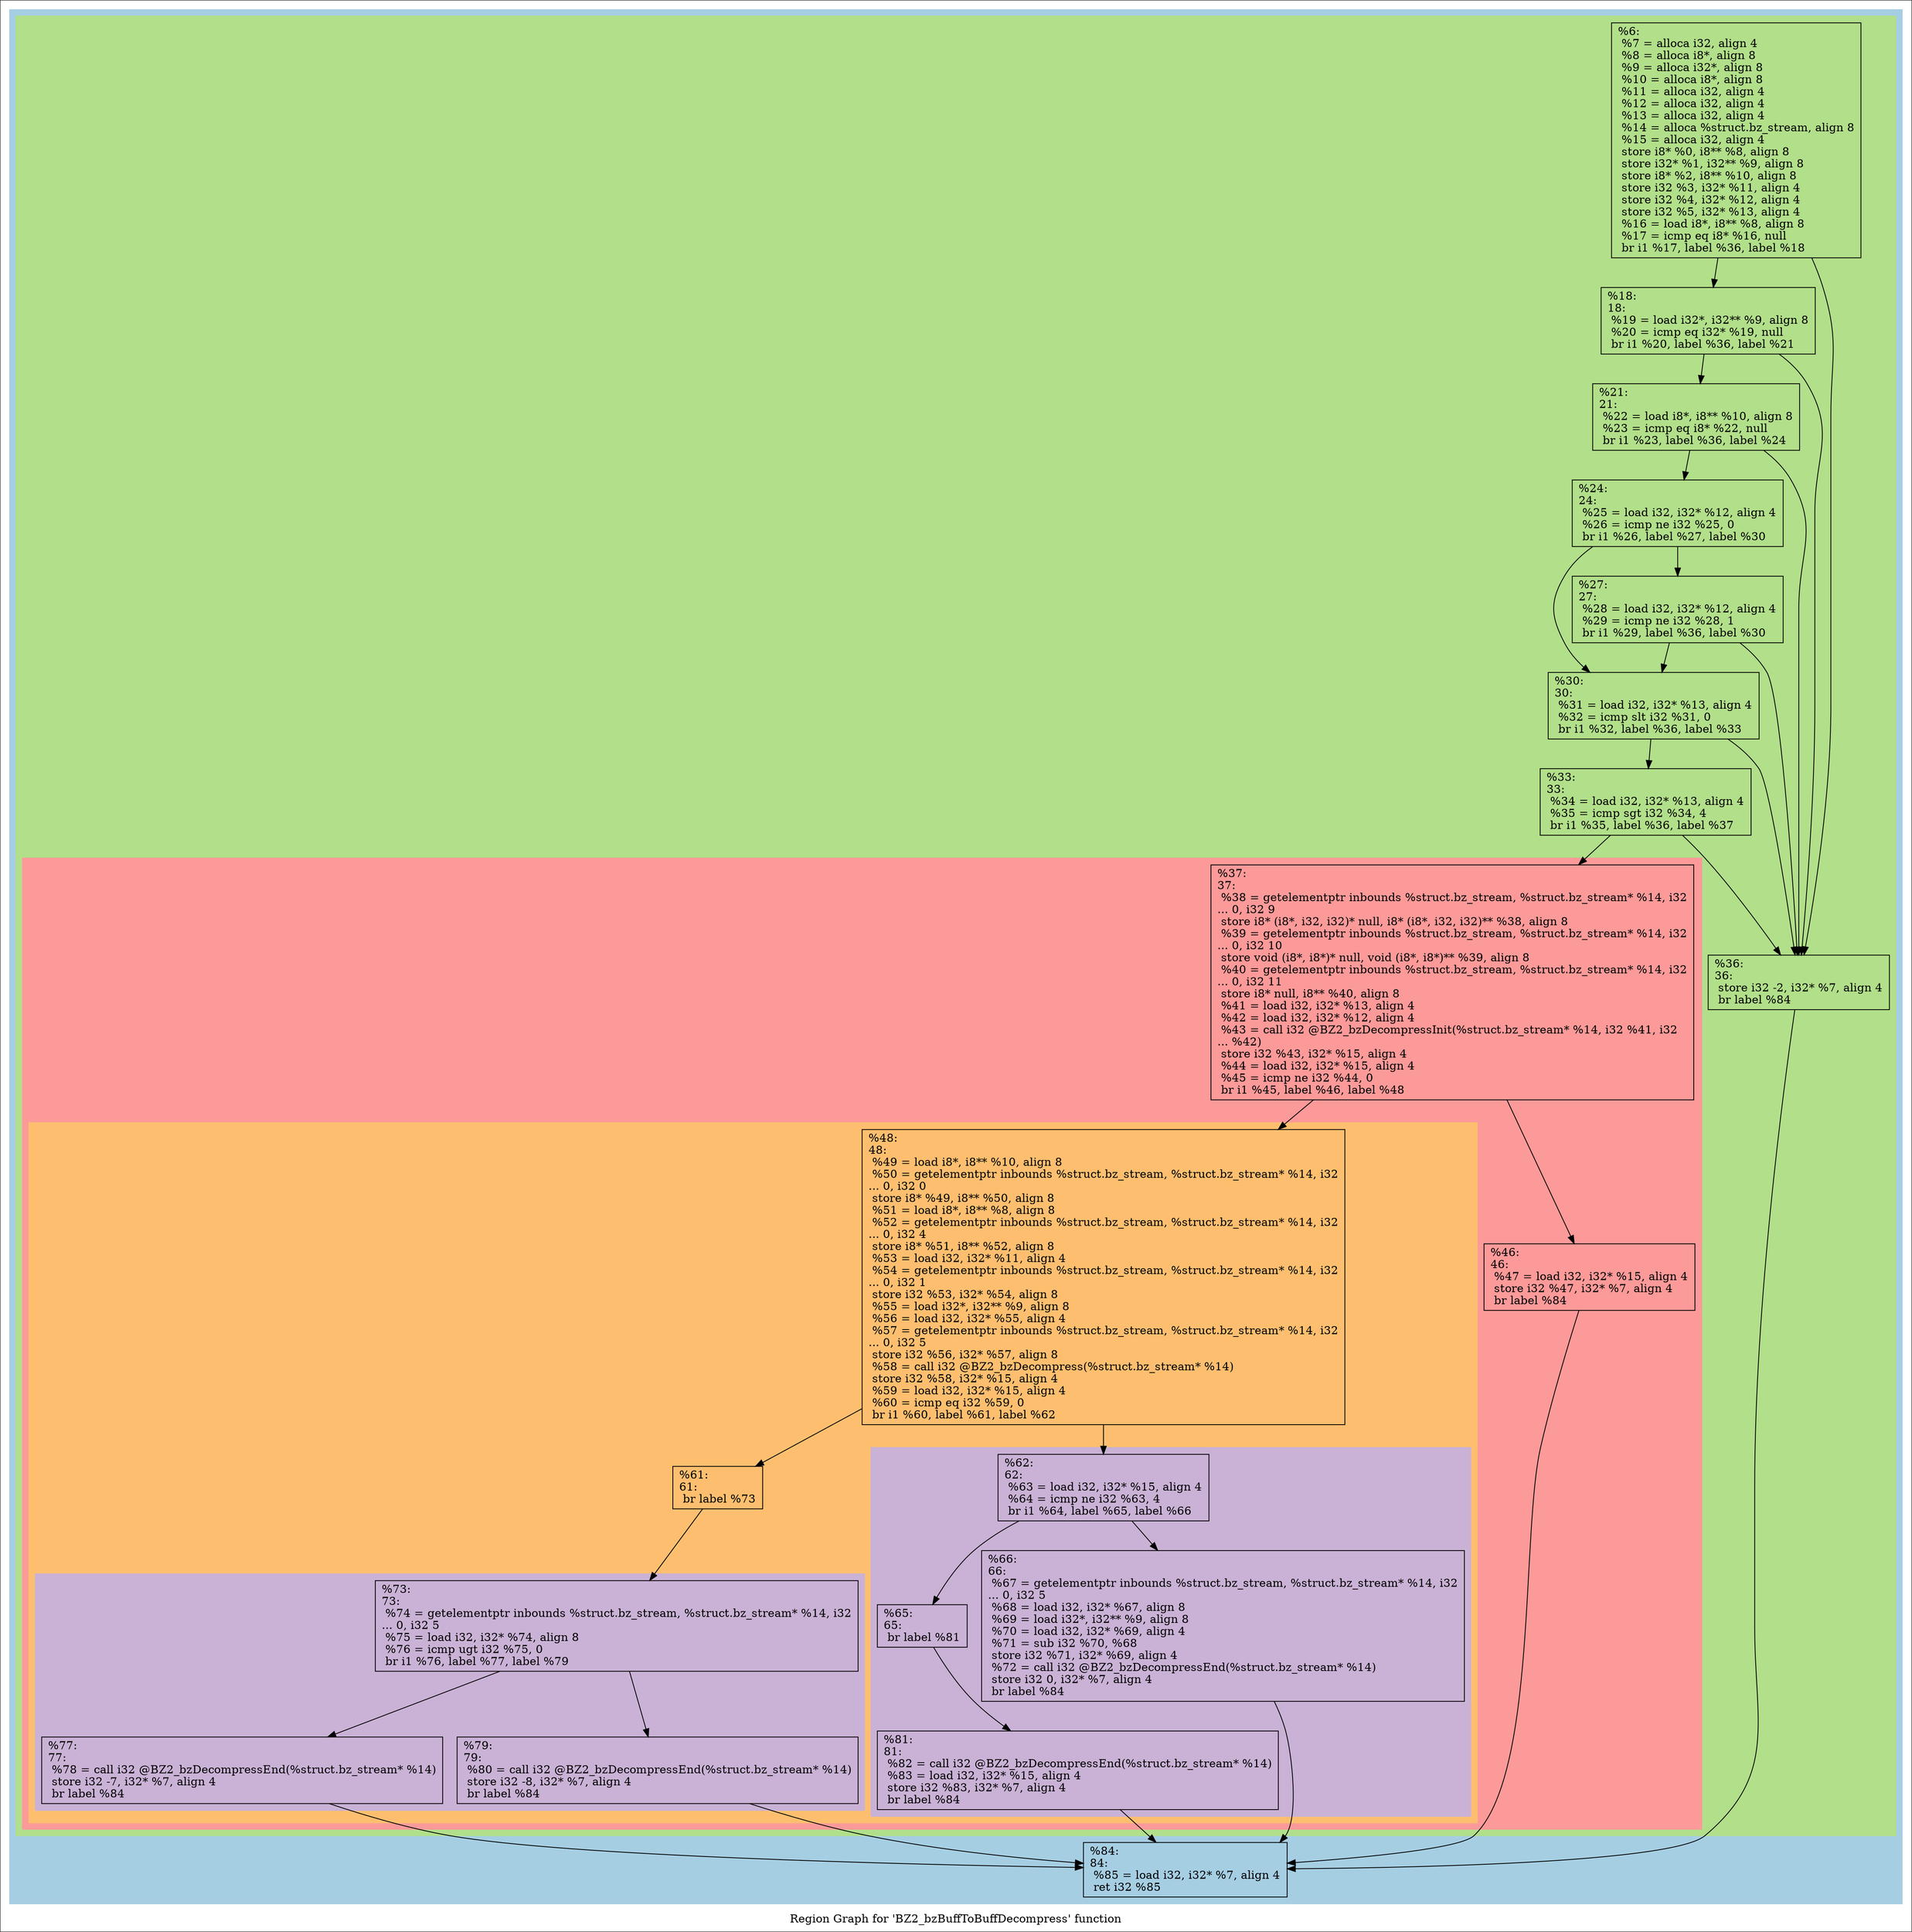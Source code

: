 digraph "Region Graph for 'BZ2_bzBuffToBuffDecompress' function" {
	label="Region Graph for 'BZ2_bzBuffToBuffDecompress' function";

	Node0x2b434a0 [shape=record,label="{%6:\l  %7 = alloca i32, align 4\l  %8 = alloca i8*, align 8\l  %9 = alloca i32*, align 8\l  %10 = alloca i8*, align 8\l  %11 = alloca i32, align 4\l  %12 = alloca i32, align 4\l  %13 = alloca i32, align 4\l  %14 = alloca %struct.bz_stream, align 8\l  %15 = alloca i32, align 4\l  store i8* %0, i8** %8, align 8\l  store i32* %1, i32** %9, align 8\l  store i8* %2, i8** %10, align 8\l  store i32 %3, i32* %11, align 4\l  store i32 %4, i32* %12, align 4\l  store i32 %5, i32* %13, align 4\l  %16 = load i8*, i8** %8, align 8\l  %17 = icmp eq i8* %16, null\l  br i1 %17, label %36, label %18\l}"];
	Node0x2b434a0 -> Node0x2b549d0;
	Node0x2b434a0 -> Node0x2ab7d20;
	Node0x2b549d0 [shape=record,label="{%36:\l36:                                               \l  store i32 -2, i32* %7, align 4\l  br label %84\l}"];
	Node0x2b549d0 -> Node0x2a5cec0;
	Node0x2a5cec0 [shape=record,label="{%84:\l84:                                               \l  %85 = load i32, i32* %7, align 4\l  ret i32 %85\l}"];
	Node0x2ab7d20 [shape=record,label="{%18:\l18:                                               \l  %19 = load i32*, i32** %9, align 8\l  %20 = icmp eq i32* %19, null\l  br i1 %20, label %36, label %21\l}"];
	Node0x2ab7d20 -> Node0x2b549d0;
	Node0x2ab7d20 -> Node0x2a27c70;
	Node0x2a27c70 [shape=record,label="{%21:\l21:                                               \l  %22 = load i8*, i8** %10, align 8\l  %23 = icmp eq i8* %22, null\l  br i1 %23, label %36, label %24\l}"];
	Node0x2a27c70 -> Node0x2b549d0;
	Node0x2a27c70 -> Node0x28c0a80;
	Node0x28c0a80 [shape=record,label="{%24:\l24:                                               \l  %25 = load i32, i32* %12, align 4\l  %26 = icmp ne i32 %25, 0\l  br i1 %26, label %27, label %30\l}"];
	Node0x28c0a80 -> Node0x2b39b00;
	Node0x28c0a80 -> Node0x2b565a0;
	Node0x2b39b00 [shape=record,label="{%27:\l27:                                               \l  %28 = load i32, i32* %12, align 4\l  %29 = icmp ne i32 %28, 1\l  br i1 %29, label %36, label %30\l}"];
	Node0x2b39b00 -> Node0x2b549d0;
	Node0x2b39b00 -> Node0x2b565a0;
	Node0x2b565a0 [shape=record,label="{%30:\l30:                                               \l  %31 = load i32, i32* %13, align 4\l  %32 = icmp slt i32 %31, 0\l  br i1 %32, label %36, label %33\l}"];
	Node0x2b565a0 -> Node0x2b549d0;
	Node0x2b565a0 -> Node0x28634d0;
	Node0x28634d0 [shape=record,label="{%33:\l33:                                               \l  %34 = load i32, i32* %13, align 4\l  %35 = icmp sgt i32 %34, 4\l  br i1 %35, label %36, label %37\l}"];
	Node0x28634d0 -> Node0x2b549d0;
	Node0x28634d0 -> Node0x2a65730;
	Node0x2a65730 [shape=record,label="{%37:\l37:                                               \l  %38 = getelementptr inbounds %struct.bz_stream, %struct.bz_stream* %14, i32\l... 0, i32 9\l  store i8* (i8*, i32, i32)* null, i8* (i8*, i32, i32)** %38, align 8\l  %39 = getelementptr inbounds %struct.bz_stream, %struct.bz_stream* %14, i32\l... 0, i32 10\l  store void (i8*, i8*)* null, void (i8*, i8*)** %39, align 8\l  %40 = getelementptr inbounds %struct.bz_stream, %struct.bz_stream* %14, i32\l... 0, i32 11\l  store i8* null, i8** %40, align 8\l  %41 = load i32, i32* %13, align 4\l  %42 = load i32, i32* %12, align 4\l  %43 = call i32 @BZ2_bzDecompressInit(%struct.bz_stream* %14, i32 %41, i32\l... %42)\l  store i32 %43, i32* %15, align 4\l  %44 = load i32, i32* %15, align 4\l  %45 = icmp ne i32 %44, 0\l  br i1 %45, label %46, label %48\l}"];
	Node0x2a65730 -> Node0x2b3ee40;
	Node0x2a65730 -> Node0x2ac5240;
	Node0x2b3ee40 [shape=record,label="{%46:\l46:                                               \l  %47 = load i32, i32* %15, align 4\l  store i32 %47, i32* %7, align 4\l  br label %84\l}"];
	Node0x2b3ee40 -> Node0x2a5cec0;
	Node0x2ac5240 [shape=record,label="{%48:\l48:                                               \l  %49 = load i8*, i8** %10, align 8\l  %50 = getelementptr inbounds %struct.bz_stream, %struct.bz_stream* %14, i32\l... 0, i32 0\l  store i8* %49, i8** %50, align 8\l  %51 = load i8*, i8** %8, align 8\l  %52 = getelementptr inbounds %struct.bz_stream, %struct.bz_stream* %14, i32\l... 0, i32 4\l  store i8* %51, i8** %52, align 8\l  %53 = load i32, i32* %11, align 4\l  %54 = getelementptr inbounds %struct.bz_stream, %struct.bz_stream* %14, i32\l... 0, i32 1\l  store i32 %53, i32* %54, align 8\l  %55 = load i32*, i32** %9, align 8\l  %56 = load i32, i32* %55, align 4\l  %57 = getelementptr inbounds %struct.bz_stream, %struct.bz_stream* %14, i32\l... 0, i32 5\l  store i32 %56, i32* %57, align 8\l  %58 = call i32 @BZ2_bzDecompress(%struct.bz_stream* %14)\l  store i32 %58, i32* %15, align 4\l  %59 = load i32, i32* %15, align 4\l  %60 = icmp eq i32 %59, 0\l  br i1 %60, label %61, label %62\l}"];
	Node0x2ac5240 -> Node0x2af8f50;
	Node0x2ac5240 -> Node0x29ec830;
	Node0x2af8f50 [shape=record,label="{%61:\l61:                                               \l  br label %73\l}"];
	Node0x2af8f50 -> Node0x2ab68b0;
	Node0x2ab68b0 [shape=record,label="{%73:\l73:                                               \l  %74 = getelementptr inbounds %struct.bz_stream, %struct.bz_stream* %14, i32\l... 0, i32 5\l  %75 = load i32, i32* %74, align 8\l  %76 = icmp ugt i32 %75, 0\l  br i1 %76, label %77, label %79\l}"];
	Node0x2ab68b0 -> Node0x2acb940;
	Node0x2ab68b0 -> Node0x281d6c0;
	Node0x2acb940 [shape=record,label="{%77:\l77:                                               \l  %78 = call i32 @BZ2_bzDecompressEnd(%struct.bz_stream* %14)\l  store i32 -7, i32* %7, align 4\l  br label %84\l}"];
	Node0x2acb940 -> Node0x2a5cec0;
	Node0x281d6c0 [shape=record,label="{%79:\l79:                                               \l  %80 = call i32 @BZ2_bzDecompressEnd(%struct.bz_stream* %14)\l  store i32 -8, i32* %7, align 4\l  br label %84\l}"];
	Node0x281d6c0 -> Node0x2a5cec0;
	Node0x29ec830 [shape=record,label="{%62:\l62:                                               \l  %63 = load i32, i32* %15, align 4\l  %64 = icmp ne i32 %63, 4\l  br i1 %64, label %65, label %66\l}"];
	Node0x29ec830 -> Node0x2b56a10;
	Node0x29ec830 -> Node0x280f610;
	Node0x2b56a10 [shape=record,label="{%65:\l65:                                               \l  br label %81\l}"];
	Node0x2b56a10 -> Node0x2a931f0;
	Node0x2a931f0 [shape=record,label="{%81:\l81:                                               \l  %82 = call i32 @BZ2_bzDecompressEnd(%struct.bz_stream* %14)\l  %83 = load i32, i32* %15, align 4\l  store i32 %83, i32* %7, align 4\l  br label %84\l}"];
	Node0x2a931f0 -> Node0x2a5cec0;
	Node0x280f610 [shape=record,label="{%66:\l66:                                               \l  %67 = getelementptr inbounds %struct.bz_stream, %struct.bz_stream* %14, i32\l... 0, i32 5\l  %68 = load i32, i32* %67, align 8\l  %69 = load i32*, i32** %9, align 8\l  %70 = load i32, i32* %69, align 4\l  %71 = sub i32 %70, %68\l  store i32 %71, i32* %69, align 4\l  %72 = call i32 @BZ2_bzDecompressEnd(%struct.bz_stream* %14)\l  store i32 0, i32* %7, align 4\l  br label %84\l}"];
	Node0x280f610 -> Node0x2a5cec0;
	colorscheme = "paired12"
        subgraph cluster_0x2b89ce0 {
          label = "";
          style = filled;
          color = 1
          subgraph cluster_0x2b92d90 {
            label = "";
            style = filled;
            color = 3
            subgraph cluster_0x2b92e10 {
              label = "";
              style = filled;
              color = 5
              subgraph cluster_0x2b92380 {
                label = "";
                style = filled;
                color = 7
                subgraph cluster_0x2b8d9b0 {
                  label = "";
                  style = filled;
                  color = 9
                  Node0x2ab68b0;
                  Node0x2acb940;
                  Node0x281d6c0;
                }
                subgraph cluster_0x2b66920 {
                  label = "";
                  style = filled;
                  color = 9
                  Node0x29ec830;
                  Node0x2b56a10;
                  Node0x2a931f0;
                  Node0x280f610;
                }
                Node0x2ac5240;
                Node0x2af8f50;
              }
              Node0x2a65730;
              Node0x2b3ee40;
            }
            Node0x2b434a0;
            Node0x2b549d0;
            Node0x2ab7d20;
            Node0x2a27c70;
            Node0x28c0a80;
            Node0x2b39b00;
            Node0x2b565a0;
            Node0x28634d0;
          }
          Node0x2a5cec0;
        }
}
